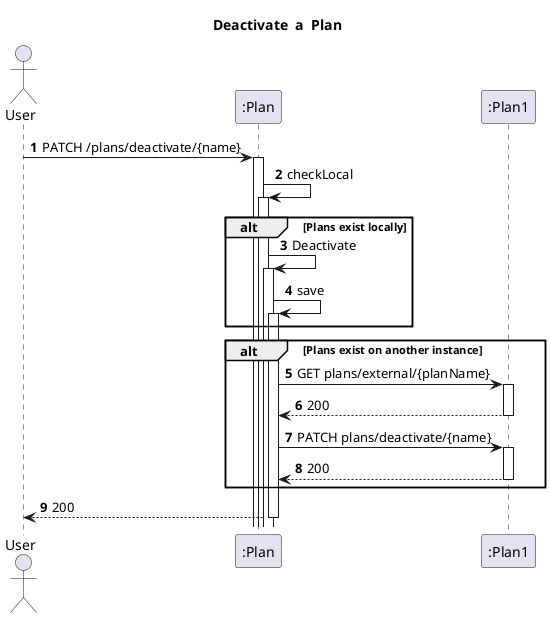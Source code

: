 @startuml
'https://plantuml.com/sequence-diagram
autoactivate on
autonumber
title  Deactivate  a  Plan

autonumber

actor "User" as Ac
participant ":Plan" as Auth
participant ":Plan1" as Serv


Ac->Auth:PATCH /plans/deactivate/{name}
Auth->Auth:checkLocal

alt Plans exist locally
Auth->Auth:Deactivate
Auth->Auth:save
end
alt Plans exist on another instance
Auth->Serv: GET plans/external/{planName}
Serv-->Auth:200
Auth->Serv:PATCH plans/deactivate/{name}
Serv-->Auth:200
end
Auth-->Ac:200









@enduml